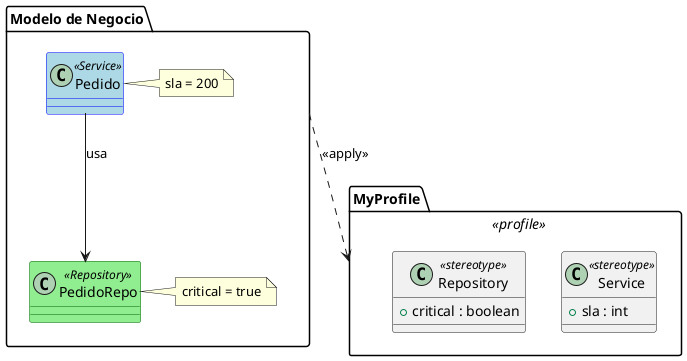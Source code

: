 @startuml
' ---- Estilos por estereotipo ----
skinparam class {
  BackgroundColor<<Service>> LightBlue
  BorderColor<<Service>> Blue
  BackgroundColor<<Repository>> LightGreen
  BorderColor<<Repository>> DarkGreen
}

' ---- Perfil emulado ----
package "MyProfile" <<profile>> {
  class «Service» <<stereotype>> {
    +sla : int
  }
  class «Repository» <<stereotype>> {
    +critical : boolean
  }
}

' ---- Modelo con aplicación del perfil ----
package "Modelo de Negocio" {
  class Pedido <<Service>>
  note right of Pedido
    sla = 200
  end note

  class PedidoRepo <<Repository>>
  note right of PedidoRepo
    critical = true
  end note

  Pedido --> PedidoRepo : usa
}

' ---- Relación entre paquetes ----
"Modelo de Negocio" ..> "MyProfile" : <<apply>>
@enduml
